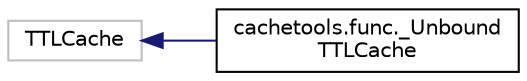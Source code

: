 digraph "Graphical Class Hierarchy"
{
 // LATEX_PDF_SIZE
  edge [fontname="Helvetica",fontsize="10",labelfontname="Helvetica",labelfontsize="10"];
  node [fontname="Helvetica",fontsize="10",shape=record];
  rankdir="LR";
  Node18907 [label="TTLCache",height=0.2,width=0.4,color="grey75", fillcolor="white", style="filled",tooltip=" "];
  Node18907 -> Node0 [dir="back",color="midnightblue",fontsize="10",style="solid",fontname="Helvetica"];
  Node0 [label="cachetools.func._Unbound\lTTLCache",height=0.2,width=0.4,color="black", fillcolor="white", style="filled",URL="$classcachetools_1_1func_1_1__UnboundTTLCache.html",tooltip=" "];
}
